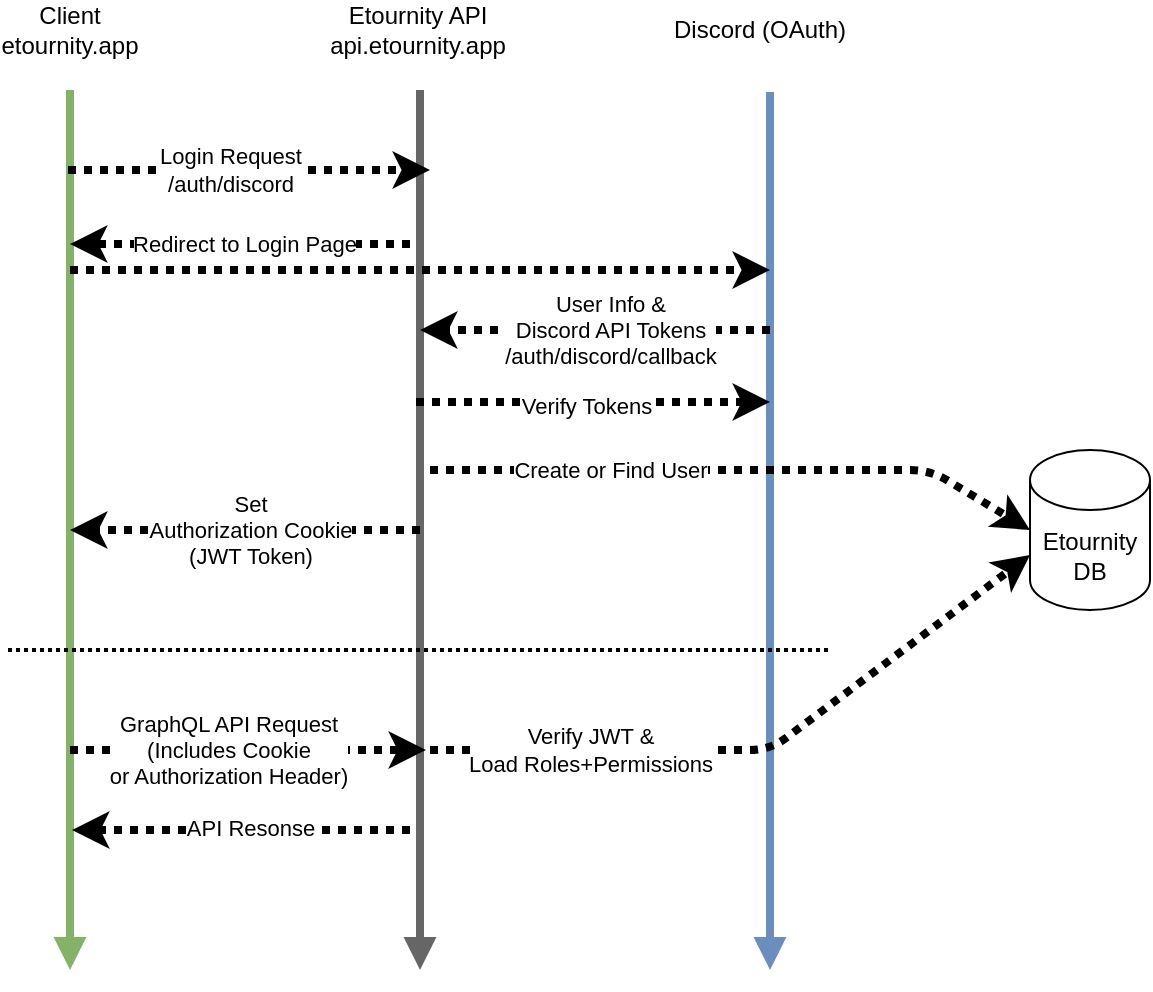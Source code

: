 <mxfile version="13.9.9" type="device"><diagram id="7trfjbKaZ4jiBiIJawDf" name="Page-1"><mxGraphModel dx="971" dy="543" grid="1" gridSize="10" guides="1" tooltips="1" connect="1" arrows="1" fold="1" page="1" pageScale="1" pageWidth="827" pageHeight="1169" math="0" shadow="0"><root><mxCell id="0"/><mxCell id="1" parent="0"/><mxCell id="gvW-vqAr2lqyXDV8mFrI-1" value="Client&lt;br&gt;etournity.app" style="text;html=1;strokeColor=none;fillColor=none;align=center;verticalAlign=middle;whiteSpace=wrap;rounded=0;" vertex="1" parent="1"><mxGeometry x="180" y="80" width="40" height="20" as="geometry"/></mxCell><mxCell id="gvW-vqAr2lqyXDV8mFrI-2" value="Etournity API&lt;br&gt;api.etournity.app" style="text;html=1;strokeColor=none;fillColor=none;align=center;verticalAlign=middle;whiteSpace=wrap;rounded=0;" vertex="1" parent="1"><mxGeometry x="334" y="80" width="80" height="20" as="geometry"/></mxCell><mxCell id="gvW-vqAr2lqyXDV8mFrI-3" value="Discord (OAuth)" style="text;html=1;strokeColor=none;fillColor=none;align=center;verticalAlign=middle;whiteSpace=wrap;rounded=0;" vertex="1" parent="1"><mxGeometry x="480" y="80" width="130" height="20" as="geometry"/></mxCell><mxCell id="gvW-vqAr2lqyXDV8mFrI-5" value="" style="endArrow=block;html=1;strokeWidth=4;endFill=1;fillColor=#d5e8d4;strokeColor=#82b366;" edge="1" parent="1"><mxGeometry width="50" height="50" relative="1" as="geometry"><mxPoint x="200" y="120" as="sourcePoint"/><mxPoint x="200" y="560" as="targetPoint"/></mxGeometry></mxCell><mxCell id="gvW-vqAr2lqyXDV8mFrI-6" value="" style="endArrow=block;html=1;strokeWidth=4;endFill=1;fillColor=#f5f5f5;strokeColor=#666666;" edge="1" parent="1"><mxGeometry width="50" height="50" relative="1" as="geometry"><mxPoint x="375" y="120" as="sourcePoint"/><mxPoint x="375" y="560" as="targetPoint"/></mxGeometry></mxCell><mxCell id="gvW-vqAr2lqyXDV8mFrI-7" value="" style="endArrow=block;html=1;strokeWidth=4;endFill=1;fillColor=#dae8fc;strokeColor=#6c8ebf;" edge="1" parent="1"><mxGeometry width="50" height="50" relative="1" as="geometry"><mxPoint x="550" y="121" as="sourcePoint"/><mxPoint x="550" y="560" as="targetPoint"/></mxGeometry></mxCell><mxCell id="gvW-vqAr2lqyXDV8mFrI-8" value="" style="endArrow=classic;html=1;strokeWidth=4;dashed=1;dashPattern=1 1;" edge="1" parent="1"><mxGeometry width="50" height="50" relative="1" as="geometry"><mxPoint x="199" y="160" as="sourcePoint"/><mxPoint x="380" y="160" as="targetPoint"/></mxGeometry></mxCell><mxCell id="gvW-vqAr2lqyXDV8mFrI-9" value="Login Request&lt;br&gt;/auth/discord" style="edgeLabel;html=1;align=center;verticalAlign=middle;resizable=0;points=[];" vertex="1" connectable="0" parent="gvW-vqAr2lqyXDV8mFrI-8"><mxGeometry x="0.406" y="-1" relative="1" as="geometry"><mxPoint x="-46" y="-1" as="offset"/></mxGeometry></mxCell><mxCell id="gvW-vqAr2lqyXDV8mFrI-10" value="" style="endArrow=classic;html=1;strokeWidth=4;dashed=1;dashPattern=1 1;" edge="1" parent="1"><mxGeometry width="50" height="50" relative="1" as="geometry"><mxPoint x="550" y="240" as="sourcePoint"/><mxPoint x="375" y="240" as="targetPoint"/></mxGeometry></mxCell><mxCell id="gvW-vqAr2lqyXDV8mFrI-11" value="User Info &amp;amp;&lt;br&gt;Discord API Tokens&lt;br&gt;/auth/discord/callback" style="edgeLabel;html=1;align=center;verticalAlign=middle;resizable=0;points=[];" vertex="1" connectable="0" parent="gvW-vqAr2lqyXDV8mFrI-10"><mxGeometry x="0.406" y="-1" relative="1" as="geometry"><mxPoint x="43" y="1" as="offset"/></mxGeometry></mxCell><mxCell id="gvW-vqAr2lqyXDV8mFrI-12" value="" style="endArrow=classic;html=1;strokeWidth=4;dashed=1;dashPattern=1 1;" edge="1" parent="1"><mxGeometry width="50" height="50" relative="1" as="geometry"><mxPoint x="375" y="340" as="sourcePoint"/><mxPoint x="200" y="340" as="targetPoint"/><Array as="points"><mxPoint x="290" y="340"/></Array></mxGeometry></mxCell><mxCell id="gvW-vqAr2lqyXDV8mFrI-13" value="Set HTTP-Only&lt;br&gt;Authorization Cookie&lt;br&gt;(JWT Token)" style="edgeLabel;html=1;align=center;verticalAlign=middle;resizable=0;points=[];" vertex="1" connectable="0" parent="gvW-vqAr2lqyXDV8mFrI-12"><mxGeometry x="0.406" y="-1" relative="1" as="geometry"><mxPoint x="38" y="1" as="offset"/></mxGeometry></mxCell><mxCell id="gvW-vqAr2lqyXDV8mFrI-14" value="Set&lt;br&gt;Authorization Cookie&lt;br&gt;(JWT Token)" style="edgeLabel;html=1;align=center;verticalAlign=middle;resizable=0;points=[];" vertex="1" connectable="0" parent="gvW-vqAr2lqyXDV8mFrI-12"><mxGeometry x="0.406" y="-1" relative="1" as="geometry"><mxPoint x="38" y="1" as="offset"/></mxGeometry></mxCell><mxCell id="gvW-vqAr2lqyXDV8mFrI-16" value="" style="endArrow=classic;html=1;strokeWidth=4;dashed=1;dashPattern=1 1;" edge="1" parent="1"><mxGeometry width="50" height="50" relative="1" as="geometry"><mxPoint x="370" y="197" as="sourcePoint"/><mxPoint x="200" y="197" as="targetPoint"/></mxGeometry></mxCell><mxCell id="gvW-vqAr2lqyXDV8mFrI-17" value="Redirect to Login Page" style="edgeLabel;html=1;align=center;verticalAlign=middle;resizable=0;points=[];" vertex="1" connectable="0" parent="gvW-vqAr2lqyXDV8mFrI-16"><mxGeometry x="0.406" y="-1" relative="1" as="geometry"><mxPoint x="36.21" y="1" as="offset"/></mxGeometry></mxCell><mxCell id="gvW-vqAr2lqyXDV8mFrI-19" value="" style="endArrow=classic;html=1;strokeWidth=4;dashed=1;dashPattern=1 1;" edge="1" parent="1"><mxGeometry width="50" height="50" relative="1" as="geometry"><mxPoint x="373" y="276" as="sourcePoint"/><mxPoint x="550" y="276" as="targetPoint"/></mxGeometry></mxCell><mxCell id="gvW-vqAr2lqyXDV8mFrI-20" value="Verify Tokens" style="edgeLabel;html=1;align=center;verticalAlign=middle;resizable=0;points=[];" vertex="1" connectable="0" parent="gvW-vqAr2lqyXDV8mFrI-19"><mxGeometry x="0.406" y="-1" relative="1" as="geometry"><mxPoint x="-40" y="1" as="offset"/></mxGeometry></mxCell><mxCell id="gvW-vqAr2lqyXDV8mFrI-22" value="Etournity&lt;br&gt;DB" style="shape=cylinder3;whiteSpace=wrap;html=1;boundedLbl=1;backgroundOutline=1;size=15;" vertex="1" parent="1"><mxGeometry x="680" y="300" width="60" height="80" as="geometry"/></mxCell><mxCell id="gvW-vqAr2lqyXDV8mFrI-23" value="" style="endArrow=classic;html=1;strokeWidth=4;dashed=1;dashPattern=1 1;entryX=0;entryY=0.5;entryDx=0;entryDy=0;entryPerimeter=0;" edge="1" parent="1" target="gvW-vqAr2lqyXDV8mFrI-22"><mxGeometry width="50" height="50" relative="1" as="geometry"><mxPoint x="380" y="310" as="sourcePoint"/><mxPoint x="551" y="310" as="targetPoint"/><Array as="points"><mxPoint x="630" y="310"/></Array></mxGeometry></mxCell><mxCell id="gvW-vqAr2lqyXDV8mFrI-24" value="Create or Find User" style="edgeLabel;html=1;align=center;verticalAlign=middle;resizable=0;points=[];" vertex="1" connectable="0" parent="gvW-vqAr2lqyXDV8mFrI-23"><mxGeometry x="0.406" y="-1" relative="1" as="geometry"><mxPoint x="-126.55" y="-1" as="offset"/></mxGeometry></mxCell><mxCell id="gvW-vqAr2lqyXDV8mFrI-26" value="" style="endArrow=classic;html=1;strokeWidth=4;dashed=1;dashPattern=1 1;" edge="1" parent="1"><mxGeometry width="50" height="50" relative="1" as="geometry"><mxPoint x="200" y="450" as="sourcePoint"/><mxPoint x="378" y="450" as="targetPoint"/></mxGeometry></mxCell><mxCell id="gvW-vqAr2lqyXDV8mFrI-27" value="GraphQL API Request&lt;br&gt;(Includes Cookie&lt;br&gt;or Authorization Header)" style="edgeLabel;html=1;align=center;verticalAlign=middle;resizable=0;points=[];" vertex="1" connectable="0" parent="gvW-vqAr2lqyXDV8mFrI-26"><mxGeometry x="0.406" y="-1" relative="1" as="geometry"><mxPoint x="-46" y="-1" as="offset"/></mxGeometry></mxCell><mxCell id="gvW-vqAr2lqyXDV8mFrI-28" value="" style="endArrow=classic;html=1;strokeWidth=4;dashed=1;dashPattern=1 1;" edge="1" parent="1"><mxGeometry width="50" height="50" relative="1" as="geometry"><mxPoint x="200" y="210" as="sourcePoint"/><mxPoint x="550" y="210" as="targetPoint"/></mxGeometry></mxCell><mxCell id="gvW-vqAr2lqyXDV8mFrI-30" value="" style="endArrow=classic;html=1;strokeWidth=4;dashed=1;dashPattern=1 1;entryX=0;entryY=0;entryDx=0;entryDy=52.5;entryPerimeter=0;" edge="1" parent="1" target="gvW-vqAr2lqyXDV8mFrI-22"><mxGeometry width="50" height="50" relative="1" as="geometry"><mxPoint x="380" y="450" as="sourcePoint"/><mxPoint x="558" y="450" as="targetPoint"/><Array as="points"><mxPoint x="550" y="450"/></Array></mxGeometry></mxCell><mxCell id="gvW-vqAr2lqyXDV8mFrI-31" value="Verify JWT &amp;amp;&lt;br&gt;Load Roles+Permissions" style="edgeLabel;html=1;align=center;verticalAlign=middle;resizable=0;points=[];" vertex="1" connectable="0" parent="gvW-vqAr2lqyXDV8mFrI-30"><mxGeometry x="0.406" y="-1" relative="1" as="geometry"><mxPoint x="-141.63" y="37.48" as="offset"/></mxGeometry></mxCell><mxCell id="gvW-vqAr2lqyXDV8mFrI-34" value="" style="endArrow=classic;html=1;strokeWidth=4;dashed=1;dashPattern=1 1;" edge="1" parent="1"><mxGeometry width="50" height="50" relative="1" as="geometry"><mxPoint x="370" y="490" as="sourcePoint"/><mxPoint x="201" y="490" as="targetPoint"/></mxGeometry></mxCell><mxCell id="gvW-vqAr2lqyXDV8mFrI-36" value="API Resonse" style="edgeLabel;html=1;align=center;verticalAlign=middle;resizable=0;points=[];" vertex="1" connectable="0" parent="gvW-vqAr2lqyXDV8mFrI-34"><mxGeometry x="0.088" y="-1" relative="1" as="geometry"><mxPoint x="11.9" as="offset"/></mxGeometry></mxCell><mxCell id="gvW-vqAr2lqyXDV8mFrI-37" value="" style="endArrow=none;dashed=1;html=1;dashPattern=1 1;strokeWidth=2;" edge="1" parent="1"><mxGeometry width="50" height="50" relative="1" as="geometry"><mxPoint x="169" y="400" as="sourcePoint"/><mxPoint x="579" y="400" as="targetPoint"/></mxGeometry></mxCell></root></mxGraphModel></diagram></mxfile>